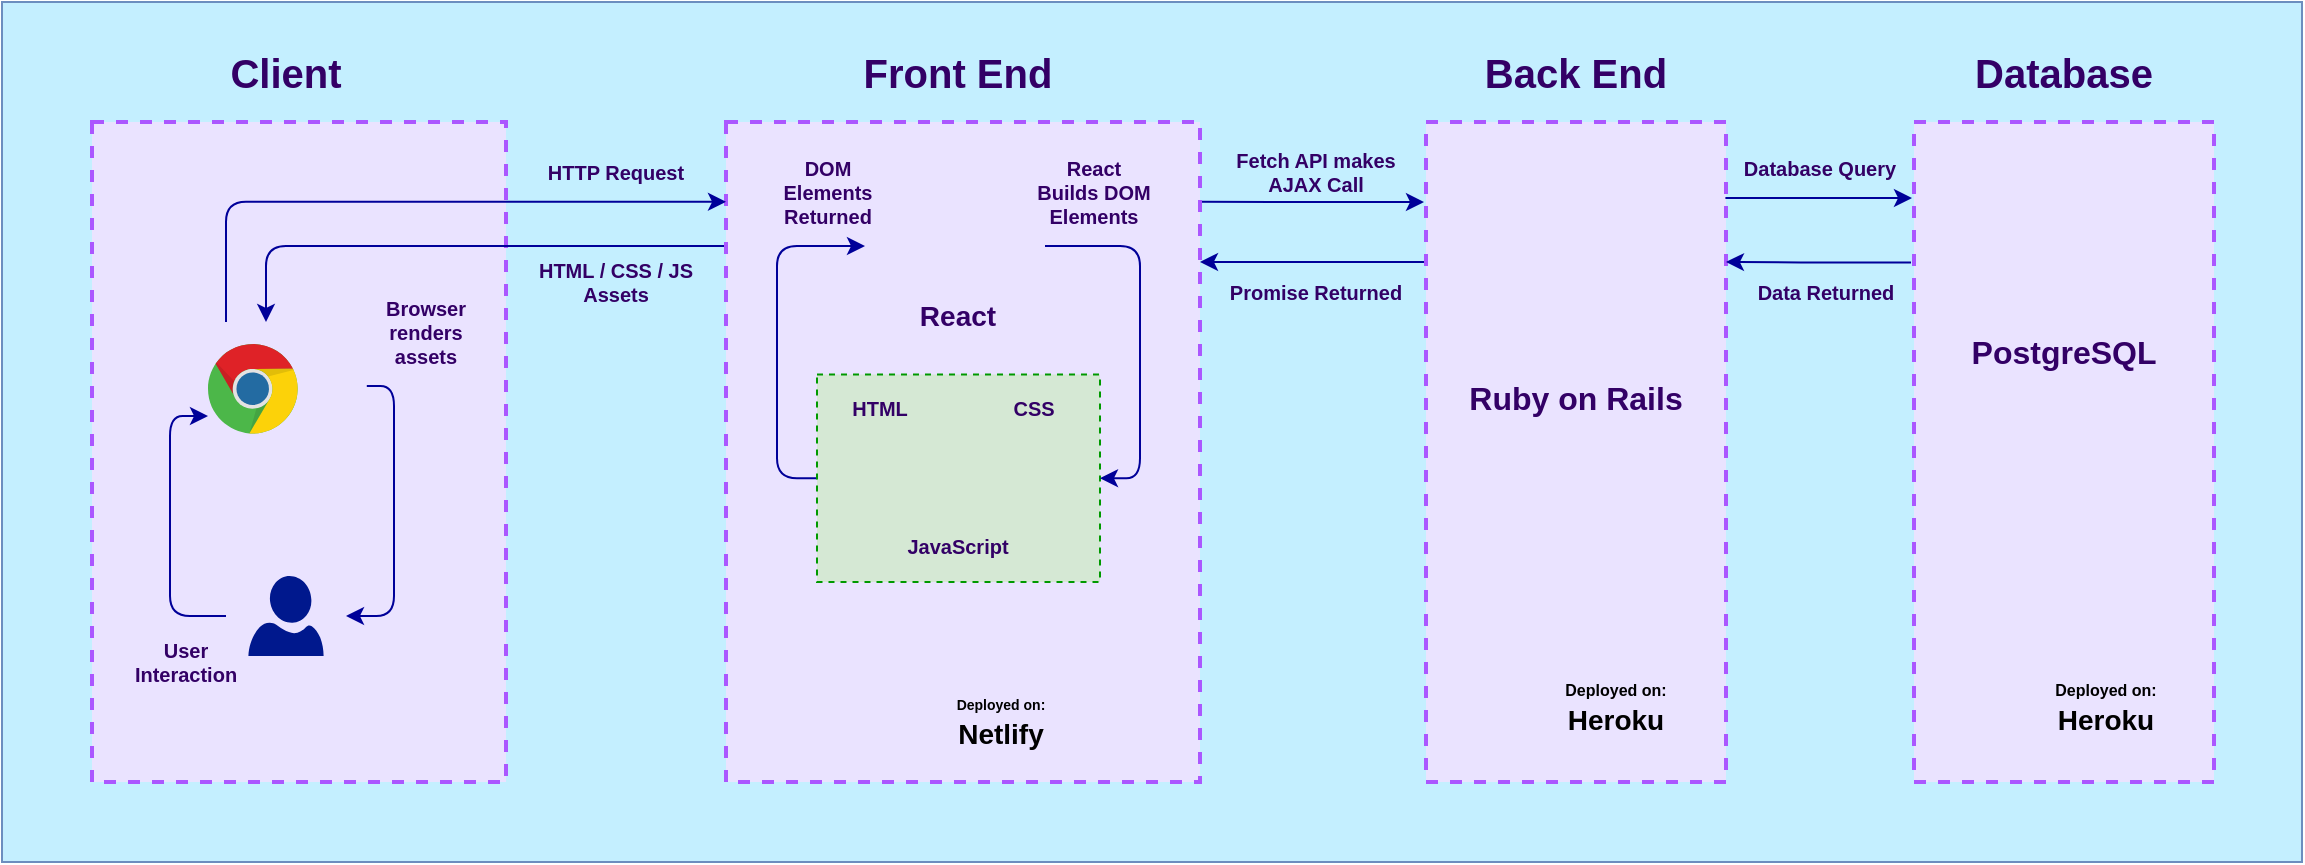 <mxfile version="14.1.1" type="device"><diagram id="9s4d1vpXqFV2gSzDQqRE" name="Page-1"><mxGraphModel dx="1310" dy="857" grid="1" gridSize="10" guides="1" tooltips="1" connect="1" arrows="1" fold="1" page="1" pageScale="1" pageWidth="827" pageHeight="1169" math="0" shadow="0"><root><mxCell id="0"/><mxCell id="1" parent="0"/><mxCell id="Nl6kRf6FWi_XfzUOVE36-88" value="" style="rounded=0;whiteSpace=wrap;html=1;fontSize=14;strokeColor=#6c8ebf;fillColor=#C4EFFF;" vertex="1" parent="1"><mxGeometry y="20" width="1150" height="430" as="geometry"/></mxCell><mxCell id="Nl6kRf6FWi_XfzUOVE36-1" value="" style="rounded=0;whiteSpace=wrap;html=1;dashed=1;strokeColor=#AB57FF;fillColor=#EAE3FF;strokeWidth=2;" vertex="1" parent="1"><mxGeometry x="45" y="80" width="207" height="330" as="geometry"/></mxCell><mxCell id="Nl6kRf6FWi_XfzUOVE36-60" style="edgeStyle=orthogonalEdgeStyle;rounded=1;orthogonalLoop=1;jettySize=auto;html=1;exitX=0.999;exitY=0.121;exitDx=0;exitDy=0;fontSize=14;fontColor=#7ADBE6;exitPerimeter=0;strokeColor=#000099;" edge="1" parent="1" source="Nl6kRf6FWi_XfzUOVE36-2"><mxGeometry relative="1" as="geometry"><mxPoint x="711" y="120" as="targetPoint"/><Array as="points"><mxPoint x="711" y="120"/></Array></mxGeometry></mxCell><mxCell id="Nl6kRf6FWi_XfzUOVE36-75" style="edgeStyle=orthogonalEdgeStyle;rounded=1;orthogonalLoop=1;jettySize=auto;html=1;exitX=-0.004;exitY=0.188;exitDx=0;exitDy=0;fontSize=14;fontColor=#7ADBE6;exitPerimeter=0;fillColor=#0050ef;strokeColor=#000099;" edge="1" parent="1" source="Nl6kRf6FWi_XfzUOVE36-2"><mxGeometry relative="1" as="geometry"><mxPoint x="132" y="180" as="targetPoint"/><Array as="points"><mxPoint x="132" y="142"/><mxPoint x="132" y="180"/></Array></mxGeometry></mxCell><mxCell id="Nl6kRf6FWi_XfzUOVE36-2" value="" style="rounded=0;whiteSpace=wrap;html=1;dashed=1;strokeColor=#AB57FF;fillColor=#EAE3FF;strokeWidth=2;" vertex="1" parent="1"><mxGeometry x="362" y="80" width="237" height="330" as="geometry"/></mxCell><mxCell id="Nl6kRf6FWi_XfzUOVE36-62" style="edgeStyle=orthogonalEdgeStyle;rounded=1;orthogonalLoop=1;jettySize=auto;html=1;exitX=0.002;exitY=0.212;exitDx=0;exitDy=0;entryX=1;entryY=0.212;entryDx=0;entryDy=0;fontSize=14;fontColor=#7ADBE6;exitPerimeter=0;entryPerimeter=0;strokeColor=#000099;" edge="1" parent="1" source="Nl6kRf6FWi_XfzUOVE36-3" target="Nl6kRf6FWi_XfzUOVE36-2"><mxGeometry relative="1" as="geometry"><Array as="points"/></mxGeometry></mxCell><mxCell id="Nl6kRf6FWi_XfzUOVE36-3" value="" style="rounded=0;whiteSpace=wrap;html=1;dashed=1;strokeColor=#AB57FF;fillColor=#EAE3FF;strokeWidth=2;" vertex="1" parent="1"><mxGeometry x="712" y="80" width="150" height="330" as="geometry"/></mxCell><mxCell id="Nl6kRf6FWi_XfzUOVE36-63" style="edgeStyle=orthogonalEdgeStyle;rounded=1;orthogonalLoop=1;jettySize=auto;html=1;exitX=-0.01;exitY=0.213;exitDx=0;exitDy=0;fontSize=14;fontColor=#7ADBE6;exitPerimeter=0;strokeColor=#000099;" edge="1" parent="1" source="Nl6kRf6FWi_XfzUOVE36-4"><mxGeometry relative="1" as="geometry"><mxPoint x="862" y="150" as="targetPoint"/><Array as="points"/></mxGeometry></mxCell><mxCell id="Nl6kRf6FWi_XfzUOVE36-4" value="" style="rounded=0;whiteSpace=wrap;html=1;dashed=1;strokeColor=#AB57FF;fillColor=#EAE3FF;strokeWidth=2;" vertex="1" parent="1"><mxGeometry x="956" y="80" width="150" height="330" as="geometry"/></mxCell><mxCell id="Nl6kRf6FWi_XfzUOVE36-5" value="Client" style="text;html=1;strokeColor=none;fillColor=none;align=center;verticalAlign=middle;whiteSpace=wrap;rounded=0;dashed=1;fontSize=20;fontStyle=1;fontColor=#330066;" vertex="1" parent="1"><mxGeometry x="96" y="40" width="92" height="30" as="geometry"/></mxCell><mxCell id="Nl6kRf6FWi_XfzUOVE36-6" value="Front End" style="text;html=1;strokeColor=none;fillColor=none;align=center;verticalAlign=middle;whiteSpace=wrap;rounded=0;dashed=1;fontSize=20;fontStyle=1;fontColor=#330066;" vertex="1" parent="1"><mxGeometry x="423.5" y="40" width="108" height="30" as="geometry"/></mxCell><mxCell id="Nl6kRf6FWi_XfzUOVE36-7" value="Back&amp;nbsp;End" style="text;html=1;strokeColor=none;fillColor=none;align=center;verticalAlign=middle;whiteSpace=wrap;rounded=0;dashed=1;fontSize=20;fontStyle=1;fontColor=#330066;" vertex="1" parent="1"><mxGeometry x="733" y="40" width="108" height="30" as="geometry"/></mxCell><mxCell id="Nl6kRf6FWi_XfzUOVE36-8" value="Database" style="text;html=1;strokeColor=none;fillColor=none;align=center;verticalAlign=middle;whiteSpace=wrap;rounded=0;dashed=1;fontSize=20;fontStyle=1;fontColor=#330066;" vertex="1" parent="1"><mxGeometry x="977" y="40" width="108" height="30" as="geometry"/></mxCell><mxCell id="Nl6kRf6FWi_XfzUOVE36-18" value="" style="group" vertex="1" connectable="0" parent="1"><mxGeometry x="103" y="180" width="79.4" height="68" as="geometry"/></mxCell><mxCell id="Nl6kRf6FWi_XfzUOVE36-15" value="" style="shape=image;html=1;verticalAlign=top;verticalLabelPosition=bottom;labelBackgroundColor=#ffffff;imageAspect=0;aspect=fixed;image=https://cdn3.iconfinder.com/data/icons/logos-brands-3/24/logo_brand_brands_logos_safari-128.png;dashed=1;fontSize=16;" vertex="1" parent="Nl6kRf6FWi_XfzUOVE36-18"><mxGeometry x="45.4" y="40" width="28" height="28" as="geometry"/></mxCell><mxCell id="Nl6kRf6FWi_XfzUOVE36-17" value="" style="group" vertex="1" connectable="0" parent="Nl6kRf6FWi_XfzUOVE36-18"><mxGeometry width="79.4" height="56.76" as="geometry"/></mxCell><mxCell id="Nl6kRf6FWi_XfzUOVE36-14" value="" style="dashed=0;outlineConnect=0;html=1;align=center;labelPosition=center;verticalLabelPosition=bottom;verticalAlign=top;shape=mxgraph.weblogos.chrome;fontSize=16;" vertex="1" parent="Nl6kRf6FWi_XfzUOVE36-17"><mxGeometry y="11" width="45.4" height="45.76" as="geometry"/></mxCell><mxCell id="Nl6kRf6FWi_XfzUOVE36-16" value="" style="shape=image;html=1;verticalAlign=top;verticalLabelPosition=bottom;labelBackgroundColor=#ffffff;imageAspect=0;aspect=fixed;image=https://cdn3.iconfinder.com/data/icons/logos-brands-3/24/logo_brand_brands_logos_firefox-128.png;dashed=1;fontSize=16;" vertex="1" parent="Nl6kRf6FWi_XfzUOVE36-17"><mxGeometry x="47.4" width="32" height="32" as="geometry"/></mxCell><mxCell id="Nl6kRf6FWi_XfzUOVE36-24" style="edgeStyle=orthogonalEdgeStyle;rounded=1;orthogonalLoop=1;jettySize=auto;html=1;fontSize=16;exitX=0;exitY=0.5;exitDx=0;exitDy=0;fillColor=#0050ef;strokeColor=#000099;" edge="1" parent="1" source="Nl6kRf6FWi_XfzUOVE36-26" target="Nl6kRf6FWi_XfzUOVE36-14"><mxGeometry relative="1" as="geometry"><mxPoint x="124" y="457" as="sourcePoint"/><Array as="points"><mxPoint x="84" y="327"/><mxPoint x="84" y="227"/></Array></mxGeometry></mxCell><mxCell id="Nl6kRf6FWi_XfzUOVE36-23" style="edgeStyle=orthogonalEdgeStyle;rounded=1;orthogonalLoop=1;jettySize=auto;html=1;exitX=1;exitY=1;exitDx=0;exitDy=0;fontSize=16;entryX=1;entryY=0.5;entryDx=0;entryDy=0;fillColor=#0050ef;strokeColor=#000099;" edge="1" parent="1" source="Nl6kRf6FWi_XfzUOVE36-16" target="Nl6kRf6FWi_XfzUOVE36-26"><mxGeometry relative="1" as="geometry"><Array as="points"><mxPoint x="196" y="212"/><mxPoint x="196" y="327"/></Array></mxGeometry></mxCell><mxCell id="Nl6kRf6FWi_XfzUOVE36-28" value="" style="group;fillColor=#ffffff;container=0;" vertex="1" connectable="0" parent="1"><mxGeometry x="112" y="297" width="60" height="60" as="geometry"/></mxCell><mxCell id="Nl6kRf6FWi_XfzUOVE36-46" value="Data Returned" style="text;html=1;strokeColor=none;fillColor=none;align=center;verticalAlign=middle;whiteSpace=wrap;rounded=0;dashed=1;fontSize=10;fontStyle=1;fontColor=#330066;" vertex="1" parent="1"><mxGeometry x="862" y="152.25" width="100" height="25.5" as="geometry"/></mxCell><mxCell id="Nl6kRf6FWi_XfzUOVE36-49" value="" style="group" vertex="1" connectable="0" parent="1"><mxGeometry x="427.5" y="330" width="100" height="60" as="geometry"/></mxCell><mxCell id="Nl6kRf6FWi_XfzUOVE36-47" value="" style="shape=image;html=1;verticalAlign=top;verticalLabelPosition=bottom;labelBackgroundColor=#ffffff;imageAspect=0;aspect=fixed;image=https://cdn4.iconfinder.com/data/icons/logos-brands-5/24/netlify-128.png;dashed=1;strokeColor=#000000;fontSize=14;fontColor=#7ADBE6;" vertex="1" parent="Nl6kRf6FWi_XfzUOVE36-49"><mxGeometry width="50" height="50" as="geometry"/></mxCell><mxCell id="Nl6kRf6FWi_XfzUOVE36-48" value="&lt;font style=&quot;font-size: 7px&quot;&gt;Deployed on:&lt;/font&gt;&lt;br&gt;Netlify" style="text;html=1;strokeColor=none;fillColor=none;align=center;verticalAlign=middle;whiteSpace=wrap;rounded=0;dashed=1;fontSize=14;fontStyle=1" vertex="1" parent="Nl6kRf6FWi_XfzUOVE36-49"><mxGeometry x="43" y="34.5" width="57" height="25.5" as="geometry"/></mxCell><mxCell id="Nl6kRf6FWi_XfzUOVE36-50" value="Database Query" style="text;html=1;strokeColor=none;fillColor=none;align=center;verticalAlign=middle;whiteSpace=wrap;rounded=0;dashed=1;fontSize=10;fontStyle=1;fontColor=#330066;" vertex="1" parent="1"><mxGeometry x="862" y="90" width="94" height="25.5" as="geometry"/></mxCell><mxCell id="Nl6kRf6FWi_XfzUOVE36-58" value="" style="group" vertex="1" connectable="0" parent="1"><mxGeometry x="737" y="330" width="100" height="60" as="geometry"/></mxCell><mxCell id="Nl6kRf6FWi_XfzUOVE36-56" value="" style="shape=image;html=1;verticalAlign=top;verticalLabelPosition=bottom;labelBackgroundColor=#ffffff;imageAspect=0;aspect=fixed;image=https://cdn1.iconfinder.com/data/icons/simple-icons/128/heroku-128-black.png;dashed=1;strokeColor=#000000;fontSize=14;fontColor=#7ADBE6;" vertex="1" parent="Nl6kRf6FWi_XfzUOVE36-58"><mxGeometry width="50" height="50" as="geometry"/></mxCell><mxCell id="Nl6kRf6FWi_XfzUOVE36-57" value="&lt;font style=&quot;font-size: 8px&quot;&gt;Deployed on:&lt;/font&gt; Heroku" style="text;html=1;strokeColor=none;fillColor=none;align=center;verticalAlign=middle;whiteSpace=wrap;rounded=0;dashed=1;fontSize=14;fontStyle=1" vertex="1" parent="Nl6kRf6FWi_XfzUOVE36-58"><mxGeometry x="40" y="20" width="60" height="40" as="geometry"/></mxCell><mxCell id="Nl6kRf6FWi_XfzUOVE36-70" style="edgeStyle=orthogonalEdgeStyle;rounded=1;orthogonalLoop=1;jettySize=auto;html=1;exitX=0;exitY=0.5;exitDx=0;exitDy=0;entryX=0;entryY=0.5;entryDx=0;entryDy=0;fontSize=14;fontColor=#7ADBE6;fillColor=#0050ef;strokeColor=#000099;" edge="1" parent="1" source="Nl6kRf6FWi_XfzUOVE36-65" target="Nl6kRf6FWi_XfzUOVE36-66"><mxGeometry relative="1" as="geometry"/></mxCell><mxCell id="Nl6kRf6FWi_XfzUOVE36-65" value="" style="rounded=0;whiteSpace=wrap;html=1;dashed=1;fontSize=14;fontColor=#333333;fillColor=#D5E8D4;strokeColor=#009900;" vertex="1" parent="1"><mxGeometry x="407.5" y="206.25" width="141.5" height="103.75" as="geometry"/></mxCell><mxCell id="Nl6kRf6FWi_XfzUOVE36-68" value="" style="group;container=0;fillColor=#EAE3FF;" vertex="1" connectable="0" parent="1"><mxGeometry x="431.5" y="97" width="90" height="93" as="geometry"/></mxCell><mxCell id="Nl6kRf6FWi_XfzUOVE36-69" style="edgeStyle=orthogonalEdgeStyle;rounded=1;orthogonalLoop=1;jettySize=auto;html=1;exitX=1;exitY=0.5;exitDx=0;exitDy=0;entryX=1;entryY=0.5;entryDx=0;entryDy=0;fontSize=14;fontColor=#7ADBE6;fillColor=#0050ef;strokeColor=#000099;" edge="1" parent="1" source="Nl6kRf6FWi_XfzUOVE36-66" target="Nl6kRf6FWi_XfzUOVE36-65"><mxGeometry relative="1" as="geometry"/></mxCell><mxCell id="Nl6kRf6FWi_XfzUOVE36-73" value="Browser renders assets" style="text;html=1;strokeColor=none;fillColor=none;align=center;verticalAlign=middle;whiteSpace=wrap;rounded=0;dashed=1;fontSize=10;fontStyle=1;fontColor=#330066;" vertex="1" parent="1"><mxGeometry x="182.4" y="160" width="60" height="50" as="geometry"/></mxCell><mxCell id="Nl6kRf6FWi_XfzUOVE36-74" style="edgeStyle=orthogonalEdgeStyle;rounded=1;orthogonalLoop=1;jettySize=auto;html=1;entryX=0;entryY=0.121;entryDx=0;entryDy=0;entryPerimeter=0;fontSize=14;fontColor=#7ADBE6;fillColor=#0050ef;strokeColor=#000099;" edge="1" parent="1" target="Nl6kRf6FWi_XfzUOVE36-2"><mxGeometry relative="1" as="geometry"><mxPoint x="112" y="180" as="sourcePoint"/><Array as="points"><mxPoint x="112" y="180"/><mxPoint x="112" y="120"/></Array></mxGeometry></mxCell><mxCell id="Nl6kRf6FWi_XfzUOVE36-76" value="HTTP Request" style="text;html=1;strokeColor=none;fillColor=none;align=center;verticalAlign=middle;whiteSpace=wrap;rounded=0;dashed=1;fontSize=10;fontStyle=1;fontColor=#330066;" vertex="1" parent="1"><mxGeometry x="262" y="90" width="90" height="30" as="geometry"/></mxCell><mxCell id="Nl6kRf6FWi_XfzUOVE36-77" value="HTML / CSS / JS&lt;br&gt;Assets" style="text;html=1;strokeColor=none;fillColor=none;align=center;verticalAlign=middle;whiteSpace=wrap;rounded=0;dashed=1;fontSize=10;fontStyle=1;fontColor=#330066;" vertex="1" parent="1"><mxGeometry x="262" y="140" width="90" height="40" as="geometry"/></mxCell><mxCell id="Nl6kRf6FWi_XfzUOVE36-81" value="Fetch API makes AJAX Call" style="text;html=1;strokeColor=none;fillColor=none;align=center;verticalAlign=middle;whiteSpace=wrap;rounded=0;dashed=1;fontSize=10;fontStyle=1;fontColor=#330066;" vertex="1" parent="1"><mxGeometry x="612" y="90" width="90" height="30" as="geometry"/></mxCell><mxCell id="Nl6kRf6FWi_XfzUOVE36-82" value="Promise Returned" style="text;html=1;strokeColor=none;fillColor=none;align=center;verticalAlign=middle;whiteSpace=wrap;rounded=0;dashed=1;fontSize=10;fontStyle=1;fontColor=#330066;" vertex="1" parent="1"><mxGeometry x="607" y="150" width="100" height="30" as="geometry"/></mxCell><mxCell id="Nl6kRf6FWi_XfzUOVE36-83" style="edgeStyle=orthogonalEdgeStyle;rounded=1;orthogonalLoop=1;jettySize=auto;html=1;exitX=0.998;exitY=0.115;exitDx=0;exitDy=0;fontSize=14;fontColor=#7ADBE6;exitPerimeter=0;strokeColor=#000099;" edge="1" parent="1" source="Nl6kRf6FWi_XfzUOVE36-3"><mxGeometry relative="1" as="geometry"><mxPoint x="862.003" y="120" as="sourcePoint"/><mxPoint x="955" y="118" as="targetPoint"/><Array as="points"/></mxGeometry></mxCell><mxCell id="Nl6kRf6FWi_XfzUOVE36-85" value="" style="group" vertex="1" connectable="0" parent="1"><mxGeometry x="982" y="330" width="100" height="60" as="geometry"/></mxCell><mxCell id="Nl6kRf6FWi_XfzUOVE36-86" value="" style="shape=image;html=1;verticalAlign=top;verticalLabelPosition=bottom;labelBackgroundColor=#ffffff;imageAspect=0;aspect=fixed;image=https://cdn1.iconfinder.com/data/icons/simple-icons/128/heroku-128-black.png;dashed=1;strokeColor=#000000;fontSize=14;fontColor=#7ADBE6;" vertex="1" parent="Nl6kRf6FWi_XfzUOVE36-85"><mxGeometry width="50" height="50" as="geometry"/></mxCell><mxCell id="Nl6kRf6FWi_XfzUOVE36-87" value="&lt;font style=&quot;font-size: 8px&quot;&gt;Deployed on:&lt;/font&gt; Heroku" style="text;html=1;strokeColor=none;fillColor=none;align=center;verticalAlign=middle;whiteSpace=wrap;rounded=0;dashed=1;fontSize=14;fontStyle=1" vertex="1" parent="Nl6kRf6FWi_XfzUOVE36-85"><mxGeometry x="40" y="20" width="60" height="40" as="geometry"/></mxCell><mxCell id="Nl6kRf6FWi_XfzUOVE36-26" value="" style="rounded=0;whiteSpace=wrap;html=1;dashed=1;fontSize=16;strokeColor=none;fillColor=#EAE3FF;" vertex="1" parent="1"><mxGeometry x="112" y="297" width="60" height="60" as="geometry"/></mxCell><mxCell id="Nl6kRf6FWi_XfzUOVE36-27" value="" style="aspect=fixed;pointerEvents=1;shadow=0;dashed=0;html=1;strokeColor=none;labelPosition=center;verticalLabelPosition=bottom;verticalAlign=top;align=center;fillColor=#00188D;shape=mxgraph.azure.user;fontSize=16;" vertex="1" parent="1"><mxGeometry x="123.2" y="307" width="37.6" height="40" as="geometry"/></mxCell><mxCell id="Nl6kRf6FWi_XfzUOVE36-66" value="" style="rounded=0;whiteSpace=wrap;html=1;dashed=1;fontSize=14;fontColor=#7ADBE6;strokeColor=none;fillColor=#EAE3FF;" vertex="1" parent="1"><mxGeometry x="431.5" y="97" width="90" height="90" as="geometry"/></mxCell><mxCell id="Nl6kRf6FWi_XfzUOVE36-67" value="" style="group" vertex="1" connectable="0" parent="1"><mxGeometry x="445.5" y="100.5" width="64" height="89.5" as="geometry"/></mxCell><mxCell id="Nl6kRf6FWi_XfzUOVE36-30" value="" style="shape=image;html=1;verticalAlign=top;verticalLabelPosition=bottom;labelBackgroundColor=#ffffff;imageAspect=0;aspect=fixed;image=https://cdn4.iconfinder.com/data/icons/logos-3/600/React.js_logo-128.png;dashed=1;strokeColor=#000000;fontSize=16;" vertex="1" parent="Nl6kRf6FWi_XfzUOVE36-67"><mxGeometry width="64" height="64" as="geometry"/></mxCell><mxCell id="Nl6kRf6FWi_XfzUOVE36-45" value="React" style="text;html=1;strokeColor=none;fillColor=none;align=center;verticalAlign=middle;whiteSpace=wrap;rounded=0;dashed=1;fontSize=14;fontStyle=1;fontColor=#330066;" vertex="1" parent="Nl6kRf6FWi_XfzUOVE36-67"><mxGeometry x="8" y="64" width="48" height="25.5" as="geometry"/></mxCell><mxCell id="Nl6kRf6FWi_XfzUOVE36-72" value="User Interaction" style="text;html=1;strokeColor=none;fillColor=none;align=center;verticalAlign=middle;whiteSpace=wrap;rounded=0;dashed=1;fontSize=10;fontStyle=1;fontColor=#330066;" vertex="1" parent="1"><mxGeometry x="62" y="330" width="60" height="40" as="geometry"/></mxCell><mxCell id="Nl6kRf6FWi_XfzUOVE36-78" value="React Builds DOM Elements" style="text;html=1;strokeColor=none;fillColor=none;align=center;verticalAlign=middle;whiteSpace=wrap;rounded=0;dashed=1;fontSize=10;fontStyle=1;fontColor=#330066;" vertex="1" parent="1"><mxGeometry x="516" y="90" width="60" height="50" as="geometry"/></mxCell><mxCell id="Nl6kRf6FWi_XfzUOVE36-79" value="DOM Elements Returned" style="text;html=1;strokeColor=none;fillColor=none;align=center;verticalAlign=middle;whiteSpace=wrap;rounded=0;dashed=1;fontSize=10;fontStyle=1;fontColor=#330066;" vertex="1" parent="1"><mxGeometry x="383" y="90" width="60" height="50" as="geometry"/></mxCell><mxCell id="Nl6kRf6FWi_XfzUOVE36-9" value="" style="shape=image;html=1;verticalAlign=top;verticalLabelPosition=bottom;labelBackgroundColor=#ffffff;imageAspect=0;aspect=fixed;image=https://cdn4.iconfinder.com/data/icons/logos-brands-5/24/postgresql-128.png;dashed=1;fontSize=20;" vertex="1" parent="1"><mxGeometry x="991" y="97" width="80" height="80" as="geometry"/></mxCell><mxCell id="Nl6kRf6FWi_XfzUOVE36-10" value="PostgreSQL" style="text;html=1;strokeColor=none;fillColor=none;align=center;verticalAlign=middle;whiteSpace=wrap;rounded=0;dashed=1;fontSize=16;fontStyle=1;fontColor=#330066;" vertex="1" parent="1"><mxGeometry x="979" y="180" width="104" height="30" as="geometry"/></mxCell><mxCell id="Nl6kRf6FWi_XfzUOVE36-53" value="" style="shape=image;html=1;verticalAlign=top;verticalLabelPosition=bottom;labelBackgroundColor=#ffffff;imageAspect=0;aspect=fixed;image=https://cdn0.iconfinder.com/data/icons/long-shadow-web-icons/512/ruby-128.png;dashed=1;strokeColor=#000000;fontSize=14;fontColor=#7ADBE6;" vertex="1" parent="1"><mxGeometry x="737" y="97" width="100" height="100" as="geometry"/></mxCell><mxCell id="Nl6kRf6FWi_XfzUOVE36-54" value="Ruby on Rails" style="text;html=1;strokeColor=none;fillColor=none;align=center;verticalAlign=middle;whiteSpace=wrap;rounded=0;dashed=1;fontSize=16;fontStyle=1;fontColor=#330066;" vertex="1" parent="1"><mxGeometry x="727" y="203" width="120" height="30" as="geometry"/></mxCell><mxCell id="Nl6kRf6FWi_XfzUOVE36-40" value="HTML" style="text;html=1;strokeColor=none;fillColor=none;align=center;verticalAlign=middle;whiteSpace=wrap;rounded=0;dashed=1;fontSize=10;fontStyle=1;fontColor=#330066;" vertex="1" parent="1"><mxGeometry x="419" y="210" width="40" height="25.5" as="geometry"/></mxCell><mxCell id="Nl6kRf6FWi_XfzUOVE36-41" value="CSS" style="text;html=1;strokeColor=none;fillColor=none;align=center;verticalAlign=middle;whiteSpace=wrap;rounded=0;dashed=1;fontSize=10;fontStyle=1;fontColor=#330066;" vertex="1" parent="1"><mxGeometry x="496" y="210" width="40" height="25.5" as="geometry"/></mxCell><mxCell id="Nl6kRf6FWi_XfzUOVE36-42" value="JavaScript" style="text;html=1;strokeColor=none;fillColor=none;align=center;verticalAlign=middle;whiteSpace=wrap;rounded=0;dashed=1;fontSize=10;fontStyle=1;fontColor=#330066;" vertex="1" parent="1"><mxGeometry x="446" y="279" width="64" height="25.5" as="geometry"/></mxCell><mxCell id="Nl6kRf6FWi_XfzUOVE36-37" value="" style="group" vertex="1" connectable="0" parent="1"><mxGeometry x="422" y="233.5" width="112" height="55.5" as="geometry"/></mxCell><mxCell id="Nl6kRf6FWi_XfzUOVE36-31" value="" style="shape=image;html=1;verticalAlign=top;verticalLabelPosition=bottom;labelBackgroundColor=#ffffff;imageAspect=0;aspect=fixed;image=https://cdn2.iconfinder.com/data/icons/designer-skills/128/code-programming-javascript-software-develop-command-language-128.png;dashed=1;strokeColor=#000000;fontSize=16;" vertex="1" parent="Nl6kRf6FWi_XfzUOVE36-37"><mxGeometry x="35" y="13.5" width="42" height="42" as="geometry"/></mxCell><mxCell id="Nl6kRf6FWi_XfzUOVE36-33" value="" style="shape=image;html=1;verticalAlign=top;verticalLabelPosition=bottom;labelBackgroundColor=#ffffff;imageAspect=0;aspect=fixed;image=https://cdn1.iconfinder.com/data/icons/logotypes/32/badge-css-3-128.png;dashed=1;strokeColor=#000000;fontSize=16;" vertex="1" parent="Nl6kRf6FWi_XfzUOVE36-37"><mxGeometry x="77" width="35" height="35" as="geometry"/></mxCell><mxCell id="Nl6kRf6FWi_XfzUOVE36-35" value="" style="shape=image;html=1;verticalAlign=top;verticalLabelPosition=bottom;labelBackgroundColor=#ffffff;imageAspect=0;aspect=fixed;image=https://cdn1.iconfinder.com/data/icons/logotypes/32/badge-html-5-128.png;dashed=1;strokeColor=#000000;fontSize=16;" vertex="1" parent="Nl6kRf6FWi_XfzUOVE36-37"><mxGeometry width="35" height="35" as="geometry"/></mxCell></root></mxGraphModel></diagram></mxfile>